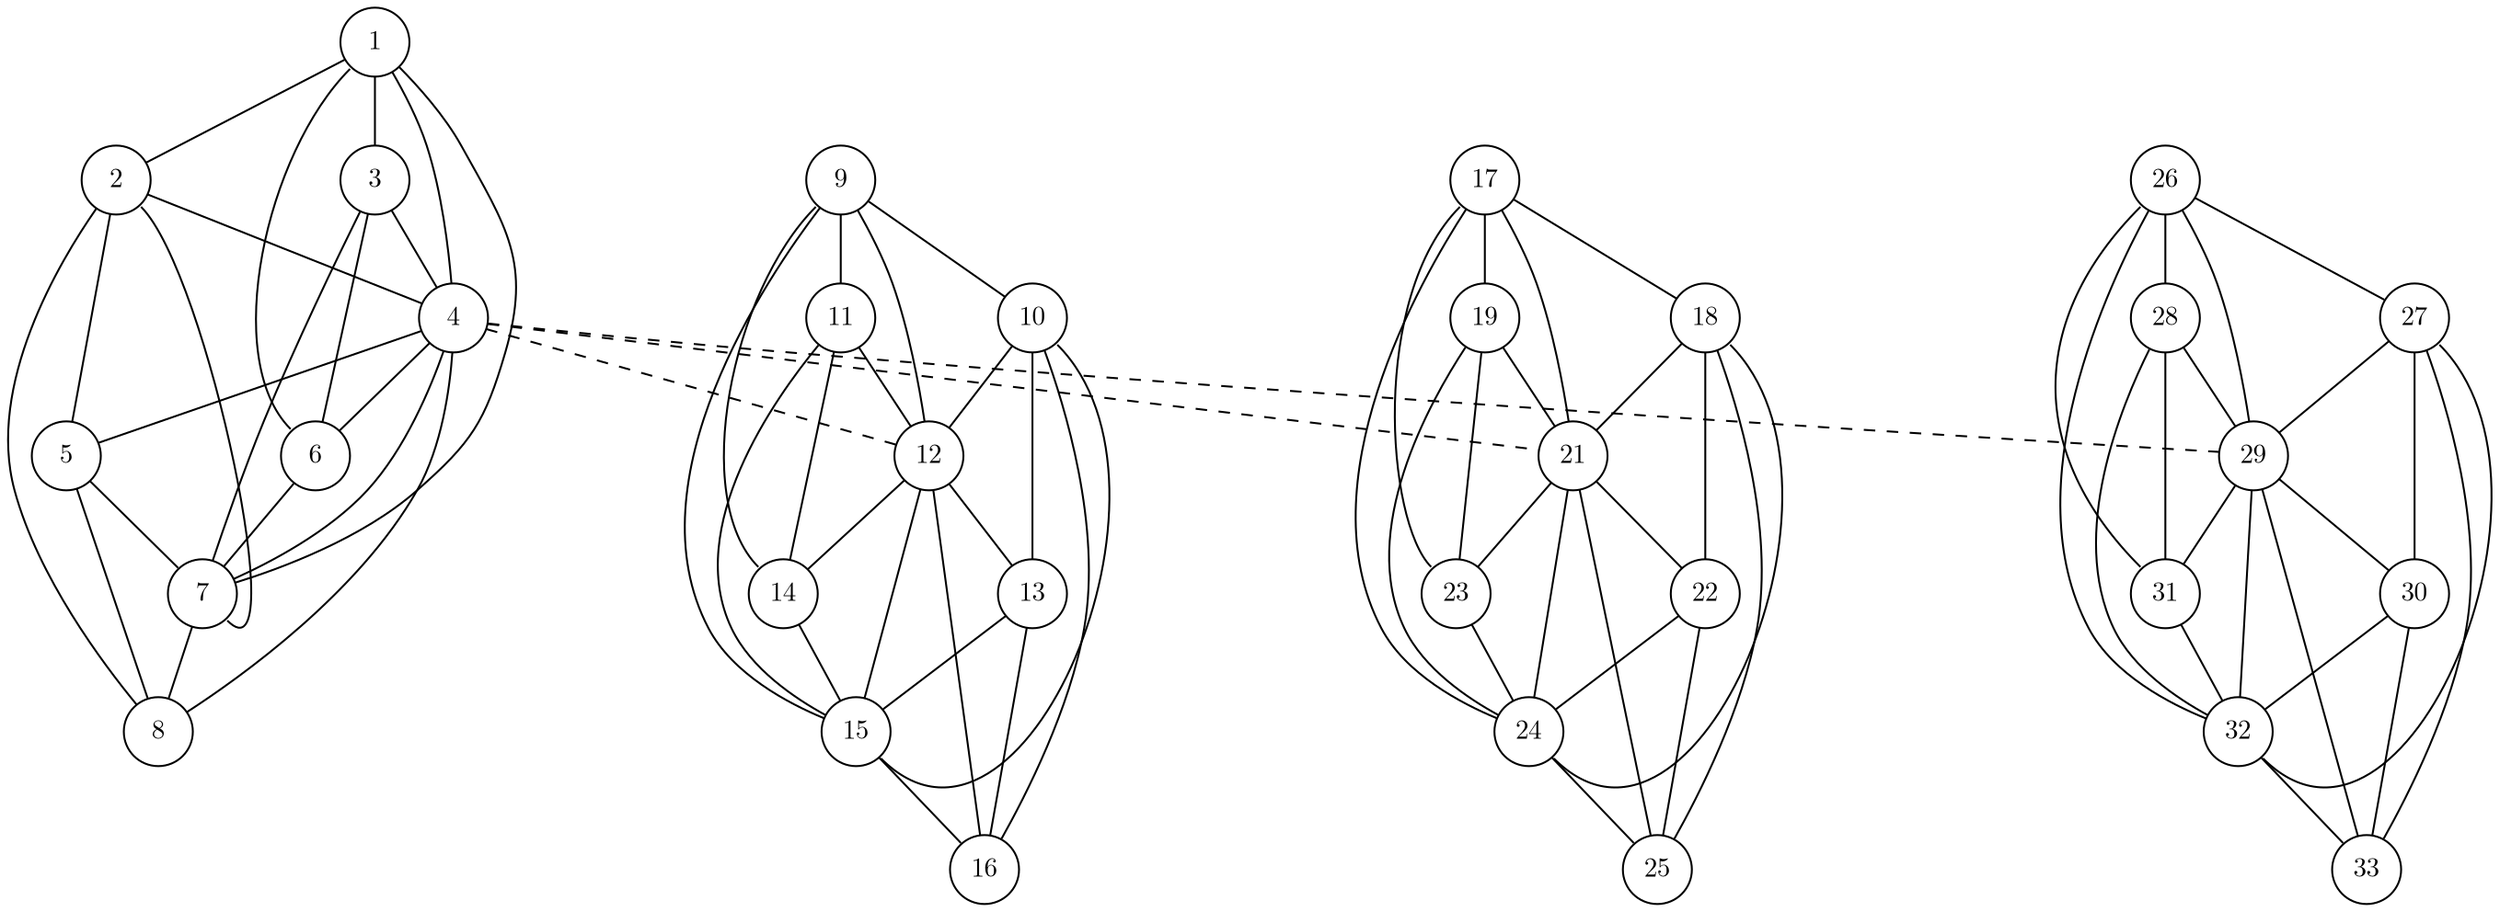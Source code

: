 /*
 * Build using:
 * neato -Tpdf -O cluster_08.dot
 *
 */
graph {
	graph [
		overlap=true,
		splines=true,
		margin = "0,0",
		fontname = "STIX Two Math",
		esep = "0.5"
	];

	node [
		shape=circle,
		fixedsize=true, // don't allow nodes to change sizes dynamically
		width=0.5, // relative to the underlying coordinate grid?
		color="black", // node border color (X11 or HTML colors)
		fillcolor="white", // node fill color (X11 or HTML colors)
		fontname = "STIX Two Math",
	];

	edge [
	];

	c1n1 [pos="01.00, 02.00!", label="1"];
	c1n2 [pos="02.00, 02.00!", label="2"];
	c1n3 [pos="00.50, 01.00!", label="3"];
	c1n4 [pos="01.50, 01.00!", label="4"];
	c1n5 [pos="02.50, 01.00!", label="5"];
	c1n6 [pos="00.00, 00.00!", label="6"];
	c1n7 [pos="01.00, 00.00!", label="7"];
	c1n8 [pos="02.00, 00.00!", label="8"];
	subgraph 1 {
		c1n1:sw -- c1n6:nw;
		c1n1 -- {c1n3 c1n7 c1n4 c1n2};
		c1n2 -- {c1n4 c1n8 c1n5};
		c1n2:se -- c1n7:se;
		c1n3 -- {c1n4 c1n7 c1n6};
		c1n4 -- {c1n5 c1n8 c1n7 c1n6};
		c1n5 -- {c1n7 c1n8};
		c1n6 -- {c1n7};
		c1n7 -- {c1n8 };
		c1n8 -- {};
	}

	c2n1 [pos="-02.00, 05.00!", label="9"];
	c2n2 [pos="-01.00, 05.00!", label="10"];
	c2n3 [pos="-02.50, 04.00!", label="11"];
	c2n4 [pos="-01.50, 04.00!", label="12"];
	c2n5 [pos="-00.50, 04.00!", label="13"];
	c2n6 [pos="-03.00, 03.00!", label="14"];
	c2n7 [pos="-02.00, 03.00!", label="15"];
	c2n8 [pos="-01.00, 03.00!", label="16"];
	subgraph 2 {
		c2n1:sw -- c2n6:nw;
		c2n1 -- {c2n3 c2n7 c2n4 c2n2};
		c2n2 -- {c2n4 c2n8 c2n5};
		c2n2:se -- c2n7:se;
		c2n3 -- {c2n4 c2n7 c2n6};
		c2n4 -- {c2n5 c2n8 c2n7 c2n6};
		c2n5 -- {c2n7 c2n8};
		c2n6 -- {c2n7};
		c2n7 -- {c2n8 };
		c2n8 -- {};
	}

	c3n1 [pos="04.00, 05.00!", label="17"];
	c3n2 [pos="05.00, 05.00!", label="18"];
	c3n3 [pos="03.50, 04.00!", label="19"];
	c3n4 [pos="04.50, 04.00!", label="21"];
	c3n5 [pos="05.50, 04.00!", label="22"];
	c3n6 [pos="03.00, 03.00!", label="23"];
	c3n7 [pos="04.00, 03.00!", label="24"];
	c3n8 [pos="05.00, 03.00!", label="25"];
	subgraph 3 {
		c3n1:sw -- c3n6:nw;
		c3n1 -- {c3n3 c3n7 c3n4 c3n2};
		c3n2 -- {c3n4 c3n8 c3n5};
		c3n2:se -- c3n7:se;
		c3n3 -- {c3n4 c3n7 c3n6};
		c3n4 -- {c3n5 c3n8 c3n7 c3n6};
		c3n5 -- {c3n7 c3n8};
		c3n6 -- {c3n7};
		c3n7 -- {c3n8 };
		c3n8 -- {};
	}

	c4n1 [pos="-02.00, -01.00!", label="26"];
	c4n2 [pos="-01.00, -01.00!", label="27"];
	c4n3 [pos="-02.50, -02.00!", label="28"];
	c4n4 [pos="-01.50, -02.00!", label="29"];
	c4n5 [pos="-00.50, -02.00!", label="30"];
	c4n6 [pos="-03.00, -03.00!", label="31"];
	c4n7 [pos="-02.00, -03.00!", label="32"];
	c4n8 [pos="-01.00, -03.00!", label="33"];
	subgraph 4 {
		c4n1:sw -- c4n6:nw;
		c4n1 -- {c4n3 c4n7 c4n4 c4n2};
		c4n2 -- {c4n4 c4n8 c4n5};
		c4n2:se -- c4n7:se;
		c4n3 -- {c4n4 c4n7 c4n6};
		c4n4 -- {c4n5 c4n8 c4n7 c4n6};
		c4n5 -- {c4n7 c4n8};
		c4n6 -- {c4n7};
		c4n7 -- {c4n8 };
		c4n8 -- {};
	}

	c1n4 -- c2n4 [style = dashed];
	c1n4 -- c3n4 [style = dashed];
	c1n4 -- c4n4 [style = dashed];
}
